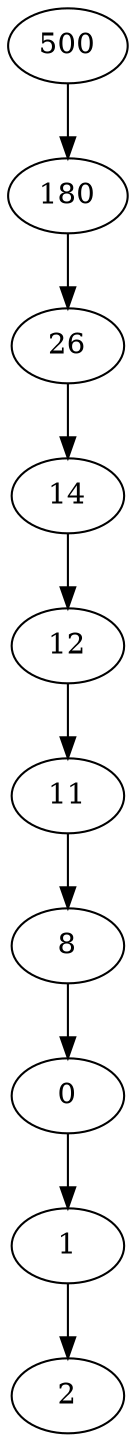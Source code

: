 digraph {500 -> 180;
180 -> 26;
26 -> 14;
14 -> 12;
12 -> 11;
11 -> 8;
8 -> 0;
0 -> 1;
1 -> 2;
}